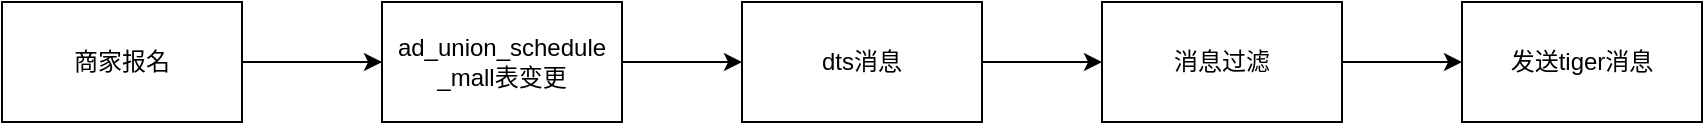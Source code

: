 <mxfile version="14.8.6" type="github">
  <diagram id="irvH4hWIVaRysqvD8rx1" name="Page-1">
    <mxGraphModel dx="1426" dy="769" grid="1" gridSize="10" guides="1" tooltips="1" connect="1" arrows="1" fold="1" page="1" pageScale="1" pageWidth="827" pageHeight="1169" math="0" shadow="0">
      <root>
        <mxCell id="0" />
        <mxCell id="1" parent="0" />
        <mxCell id="eSYFQGT3z5ROkoaGf4Er-3" value="" style="edgeStyle=orthogonalEdgeStyle;rounded=0;orthogonalLoop=1;jettySize=auto;html=1;" edge="1" parent="1" source="eSYFQGT3z5ROkoaGf4Er-1" target="eSYFQGT3z5ROkoaGf4Er-2">
          <mxGeometry relative="1" as="geometry" />
        </mxCell>
        <mxCell id="eSYFQGT3z5ROkoaGf4Er-9" value="" style="edgeStyle=orthogonalEdgeStyle;rounded=0;orthogonalLoop=1;jettySize=auto;html=1;" edge="1" parent="1" source="eSYFQGT3z5ROkoaGf4Er-1" target="eSYFQGT3z5ROkoaGf4Er-8">
          <mxGeometry relative="1" as="geometry" />
        </mxCell>
        <mxCell id="eSYFQGT3z5ROkoaGf4Er-1" value="商家报名" style="rounded=0;whiteSpace=wrap;html=1;" vertex="1" parent="1">
          <mxGeometry x="10" y="250" width="120" height="60" as="geometry" />
        </mxCell>
        <mxCell id="eSYFQGT3z5ROkoaGf4Er-5" value="" style="edgeStyle=orthogonalEdgeStyle;rounded=0;orthogonalLoop=1;jettySize=auto;html=1;" edge="1" parent="1" source="eSYFQGT3z5ROkoaGf4Er-2" target="eSYFQGT3z5ROkoaGf4Er-4">
          <mxGeometry relative="1" as="geometry" />
        </mxCell>
        <mxCell id="eSYFQGT3z5ROkoaGf4Er-2" value="dts消息" style="rounded=0;whiteSpace=wrap;html=1;" vertex="1" parent="1">
          <mxGeometry x="380" y="250" width="120" height="60" as="geometry" />
        </mxCell>
        <mxCell id="eSYFQGT3z5ROkoaGf4Er-7" value="" style="edgeStyle=orthogonalEdgeStyle;rounded=0;orthogonalLoop=1;jettySize=auto;html=1;" edge="1" parent="1" source="eSYFQGT3z5ROkoaGf4Er-4" target="eSYFQGT3z5ROkoaGf4Er-6">
          <mxGeometry relative="1" as="geometry" />
        </mxCell>
        <mxCell id="eSYFQGT3z5ROkoaGf4Er-4" value="消息过滤" style="rounded=0;whiteSpace=wrap;html=1;" vertex="1" parent="1">
          <mxGeometry x="560" y="250" width="120" height="60" as="geometry" />
        </mxCell>
        <mxCell id="eSYFQGT3z5ROkoaGf4Er-6" value="发送tiger消息" style="rounded=0;whiteSpace=wrap;html=1;" vertex="1" parent="1">
          <mxGeometry x="740" y="250" width="120" height="60" as="geometry" />
        </mxCell>
        <mxCell id="eSYFQGT3z5ROkoaGf4Er-8" value="ad_union_schedule&lt;br&gt;_mall表变更" style="whiteSpace=wrap;html=1;rounded=0;" vertex="1" parent="1">
          <mxGeometry x="200" y="250" width="120" height="60" as="geometry" />
        </mxCell>
      </root>
    </mxGraphModel>
  </diagram>
</mxfile>
